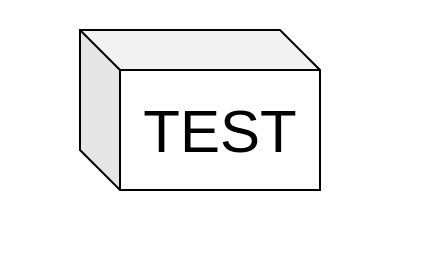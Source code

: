 <mxfile version="10.6.5" type="device"><diagram id="fVyFSodns92ZtzUHdIsF" name="Page-1"><mxGraphModel dx="1058" dy="848" grid="1" gridSize="10" guides="1" tooltips="1" connect="1" arrows="1" fold="1" page="1" pageScale="1" pageWidth="827" pageHeight="1169" math="0" shadow="0"><root><mxCell id="0"/><mxCell id="1" parent="0"/><mxCell id="xtfvJRunKzhh2ARH4H72-3" value="" style="shape=cube;whiteSpace=wrap;html=1;boundedLbl=1;backgroundOutline=1;darkOpacity=0.05;darkOpacity2=0.1;fontSize=30;" parent="1" vertex="1"><mxGeometry x="380" y="255" width="120" height="80" as="geometry"/></mxCell><mxCell id="xtfvJRunKzhh2ARH4H72-1" value="TEST" style="text;html=1;strokeColor=none;fillColor=none;align=center;verticalAlign=middle;whiteSpace=wrap;rounded=0;fontSize=30;" parent="1" vertex="1"><mxGeometry x="340" y="240" width="220" height="130" as="geometry"/></mxCell></root></mxGraphModel></diagram></mxfile>